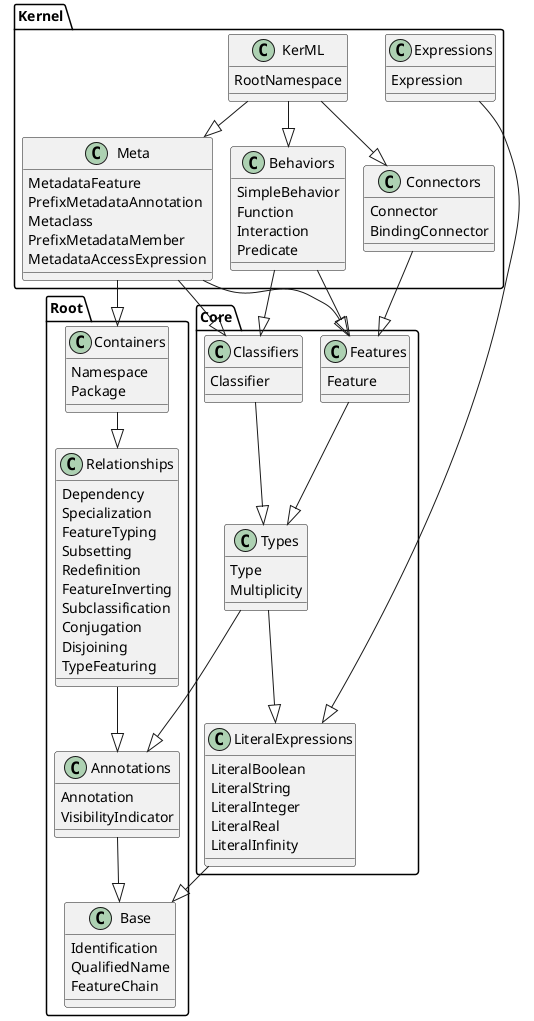 @startuml
!pragma layout smetana

package Root {
    class Base {
        Identification
        QualifiedName
        FeatureChain
    }
    class Annotations {
        Annotation
        VisibilityIndicator
    }
    class Relationships {
        Dependency
        Specialization
        FeatureTyping
        Subsetting
        Redefinition
        FeatureInverting
        Subclassification
        Conjugation
        Disjoining
        TypeFeaturing
    }
    class Containers {
        Namespace
        Package
    }
}

package Core {
    class Types {
        Type
        Multiplicity
    }
    class Classifiers {
        Classifier
    }
    class Features {
        Feature
    }
    class LiteralExpressions {
        LiteralBoolean
        LiteralString
        LiteralInteger
        LiteralReal
        LiteralInfinity
    }
}

package Kernel {
    class Expressions {
        Expression
    }
    class Connectors {
        Connector
        BindingConnector
    }
    class Behaviors {
        SimpleBehavior
        Function
        Interaction
        Predicate
    }
    class Meta {
        MetadataFeature
        PrefixMetadataAnnotation
        Metaclass
        PrefixMetadataMember
        MetadataAccessExpression
    }
    class KerML {
        RootNamespace
    }
}



Types --|> LiteralExpressions
Types --|> Annotations
Relationships --|> Annotations
Expressions ---|> LiteralExpressions
LiteralExpressions --|> Base
Annotations --|> Base
Classifiers --|> Types
Features --|> Types
Connectors --|> Features
Behaviors --|> Features
Behaviors --|> Classifiers
Containers --|> Relationships
Meta --|> Classifiers
Meta --|> Features
Meta --|> Containers
KerML --|> Meta
KerML --|> Behaviors
KerML --|> Connectors
@enduml